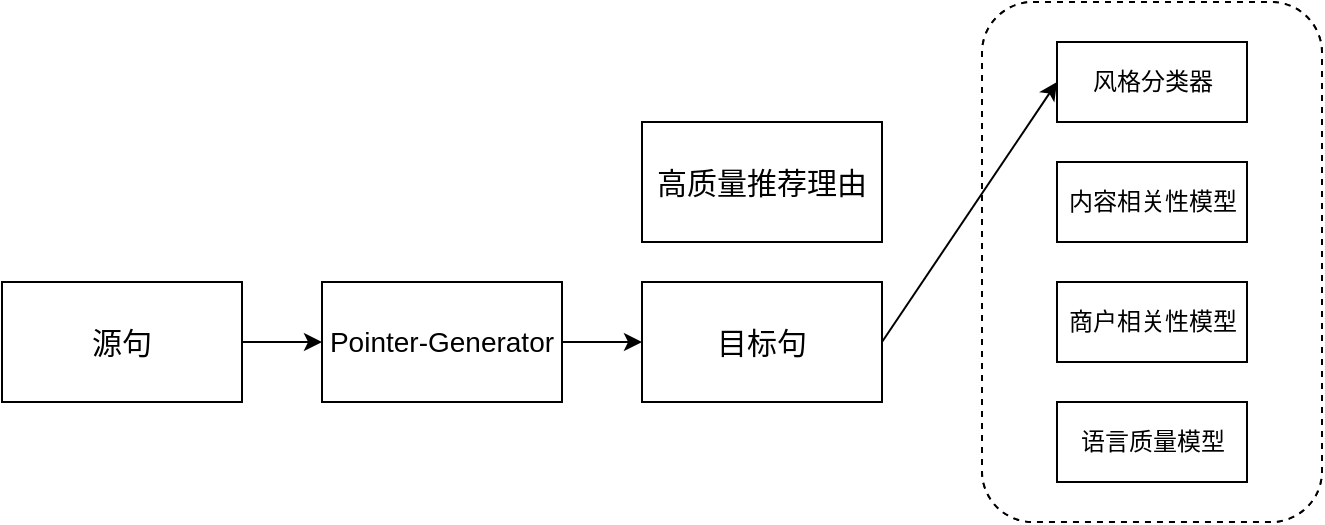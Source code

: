 <mxfile version="13.8.1" type="github">
  <diagram id="JLV33hpUf8fsl6XN7Qbe" name="Page-1">
    <mxGraphModel dx="1298" dy="690" grid="1" gridSize="10" guides="1" tooltips="1" connect="1" arrows="1" fold="1" page="1" pageScale="1" pageWidth="827" pageHeight="1169" math="0" shadow="0">
      <root>
        <mxCell id="0" />
        <mxCell id="1" parent="0" />
        <mxCell id="a_Vj5TsUM9YrMgkX1L0C-3" value="" style="edgeStyle=orthogonalEdgeStyle;rounded=0;orthogonalLoop=1;jettySize=auto;html=1;" edge="1" parent="1" source="a_Vj5TsUM9YrMgkX1L0C-1">
          <mxGeometry relative="1" as="geometry">
            <mxPoint x="230" y="250" as="targetPoint" />
          </mxGeometry>
        </mxCell>
        <mxCell id="a_Vj5TsUM9YrMgkX1L0C-1" value="&lt;font style=&quot;font-size: 15px&quot;&gt;源句&lt;/font&gt;" style="rounded=0;whiteSpace=wrap;html=1;" vertex="1" parent="1">
          <mxGeometry x="70" y="220" width="120" height="60" as="geometry" />
        </mxCell>
        <mxCell id="a_Vj5TsUM9YrMgkX1L0C-6" value="" style="edgeStyle=orthogonalEdgeStyle;rounded=0;orthogonalLoop=1;jettySize=auto;html=1;" edge="1" parent="1" source="a_Vj5TsUM9YrMgkX1L0C-4" target="a_Vj5TsUM9YrMgkX1L0C-5">
          <mxGeometry relative="1" as="geometry" />
        </mxCell>
        <mxCell id="a_Vj5TsUM9YrMgkX1L0C-4" value="&lt;font style=&quot;font-size: 14px&quot;&gt;Pointer-Generator&lt;/font&gt;" style="rounded=0;whiteSpace=wrap;html=1;" vertex="1" parent="1">
          <mxGeometry x="230" y="220" width="120" height="60" as="geometry" />
        </mxCell>
        <mxCell id="a_Vj5TsUM9YrMgkX1L0C-5" value="&lt;span style=&quot;font-size: 15px&quot;&gt;目标句&lt;/span&gt;" style="rounded=0;whiteSpace=wrap;html=1;" vertex="1" parent="1">
          <mxGeometry x="390" y="220" width="120" height="60" as="geometry" />
        </mxCell>
        <mxCell id="a_Vj5TsUM9YrMgkX1L0C-8" value="&lt;span style=&quot;font-size: 15px&quot;&gt;高质量推荐理由&lt;/span&gt;" style="rounded=0;whiteSpace=wrap;html=1;" vertex="1" parent="1">
          <mxGeometry x="390" y="140" width="120" height="60" as="geometry" />
        </mxCell>
        <mxCell id="a_Vj5TsUM9YrMgkX1L0C-11" value="" style="rounded=1;whiteSpace=wrap;html=1;dashed=1;" vertex="1" parent="1">
          <mxGeometry x="560" y="80" width="170" height="260" as="geometry" />
        </mxCell>
        <mxCell id="a_Vj5TsUM9YrMgkX1L0C-12" value="风格分类器" style="rounded=0;whiteSpace=wrap;html=1;" vertex="1" parent="1">
          <mxGeometry x="585" y="100" width="105" height="40" as="geometry" />
        </mxCell>
        <mxCell id="a_Vj5TsUM9YrMgkX1L0C-17" value="" style="rounded=0;whiteSpace=wrap;html=1;" vertex="1" parent="1">
          <mxGeometry x="585" y="260" width="120" height="60" as="geometry" />
        </mxCell>
        <mxCell id="a_Vj5TsUM9YrMgkX1L0C-19" value="" style="rounded=1;whiteSpace=wrap;html=1;dashed=1;" vertex="1" parent="1">
          <mxGeometry x="560" y="80" width="170" height="260" as="geometry" />
        </mxCell>
        <mxCell id="a_Vj5TsUM9YrMgkX1L0C-20" value="风格分类器" style="rounded=0;whiteSpace=wrap;html=1;" vertex="1" parent="1">
          <mxGeometry x="597.5" y="100" width="95" height="40" as="geometry" />
        </mxCell>
        <mxCell id="a_Vj5TsUM9YrMgkX1L0C-21" value="内容相关性模型" style="rounded=0;whiteSpace=wrap;html=1;" vertex="1" parent="1">
          <mxGeometry x="597.5" y="160" width="95" height="40" as="geometry" />
        </mxCell>
        <mxCell id="a_Vj5TsUM9YrMgkX1L0C-22" value="商户相关性模型" style="rounded=0;whiteSpace=wrap;html=1;" vertex="1" parent="1">
          <mxGeometry x="597.5" y="220" width="95" height="40" as="geometry" />
        </mxCell>
        <mxCell id="a_Vj5TsUM9YrMgkX1L0C-23" value="语言质量模型" style="rounded=0;whiteSpace=wrap;html=1;" vertex="1" parent="1">
          <mxGeometry x="597.5" y="280" width="95" height="40" as="geometry" />
        </mxCell>
        <mxCell id="a_Vj5TsUM9YrMgkX1L0C-24" value="" style="endArrow=classic;html=1;entryX=0;entryY=0.5;entryDx=0;entryDy=0;" edge="1" parent="1" target="a_Vj5TsUM9YrMgkX1L0C-20">
          <mxGeometry width="50" height="50" relative="1" as="geometry">
            <mxPoint x="510" y="250" as="sourcePoint" />
            <mxPoint x="560" y="200" as="targetPoint" />
          </mxGeometry>
        </mxCell>
      </root>
    </mxGraphModel>
  </diagram>
</mxfile>
